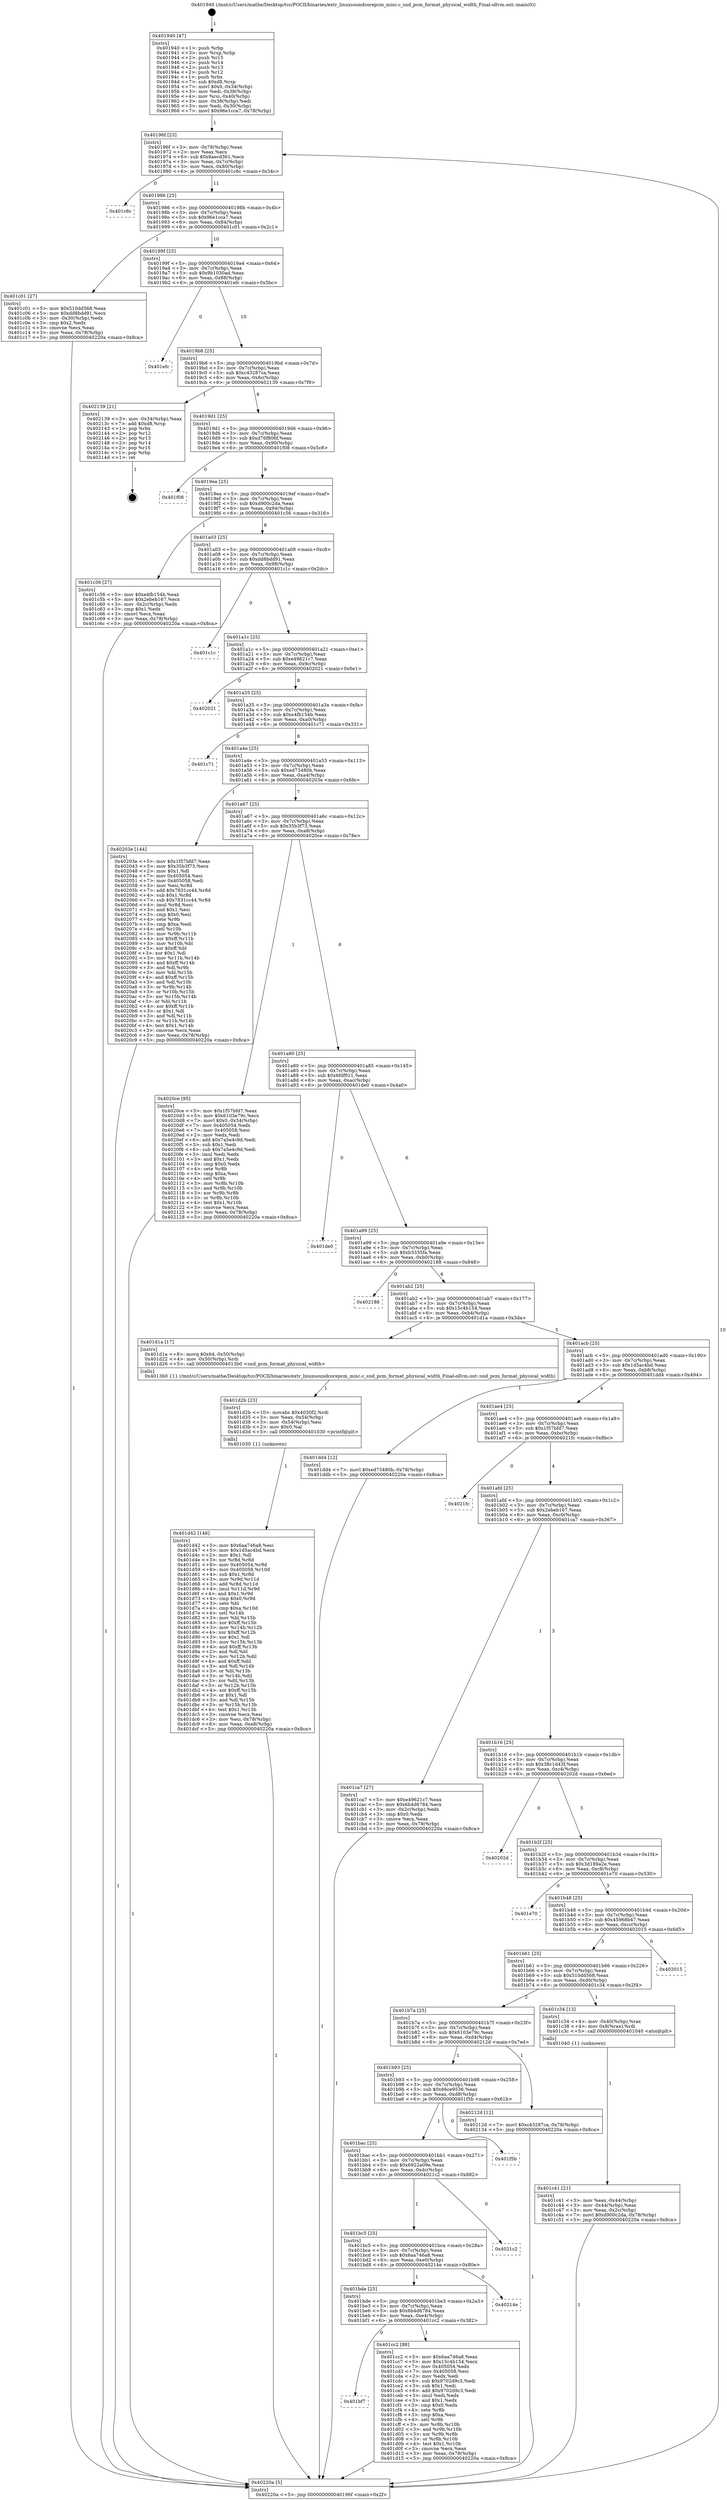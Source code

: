 digraph "0x401940" {
  label = "0x401940 (/mnt/c/Users/mathe/Desktop/tcc/POCII/binaries/extr_linuxsoundcorepcm_misc.c_snd_pcm_format_physical_width_Final-ollvm.out::main(0))"
  labelloc = "t"
  node[shape=record]

  Entry [label="",width=0.3,height=0.3,shape=circle,fillcolor=black,style=filled]
  "0x40196f" [label="{
     0x40196f [23]\l
     | [instrs]\l
     &nbsp;&nbsp;0x40196f \<+3\>: mov -0x78(%rbp),%eax\l
     &nbsp;&nbsp;0x401972 \<+2\>: mov %eax,%ecx\l
     &nbsp;&nbsp;0x401974 \<+6\>: sub $0x8aecd361,%ecx\l
     &nbsp;&nbsp;0x40197a \<+3\>: mov %eax,-0x7c(%rbp)\l
     &nbsp;&nbsp;0x40197d \<+3\>: mov %ecx,-0x80(%rbp)\l
     &nbsp;&nbsp;0x401980 \<+6\>: je 0000000000401c8c \<main+0x34c\>\l
  }"]
  "0x401c8c" [label="{
     0x401c8c\l
  }", style=dashed]
  "0x401986" [label="{
     0x401986 [25]\l
     | [instrs]\l
     &nbsp;&nbsp;0x401986 \<+5\>: jmp 000000000040198b \<main+0x4b\>\l
     &nbsp;&nbsp;0x40198b \<+3\>: mov -0x7c(%rbp),%eax\l
     &nbsp;&nbsp;0x40198e \<+5\>: sub $0x96e1cca7,%eax\l
     &nbsp;&nbsp;0x401993 \<+6\>: mov %eax,-0x84(%rbp)\l
     &nbsp;&nbsp;0x401999 \<+6\>: je 0000000000401c01 \<main+0x2c1\>\l
  }"]
  Exit [label="",width=0.3,height=0.3,shape=circle,fillcolor=black,style=filled,peripheries=2]
  "0x401c01" [label="{
     0x401c01 [27]\l
     | [instrs]\l
     &nbsp;&nbsp;0x401c01 \<+5\>: mov $0x510dd568,%eax\l
     &nbsp;&nbsp;0x401c06 \<+5\>: mov $0xdd8bdd91,%ecx\l
     &nbsp;&nbsp;0x401c0b \<+3\>: mov -0x30(%rbp),%edx\l
     &nbsp;&nbsp;0x401c0e \<+3\>: cmp $0x2,%edx\l
     &nbsp;&nbsp;0x401c11 \<+3\>: cmovne %ecx,%eax\l
     &nbsp;&nbsp;0x401c14 \<+3\>: mov %eax,-0x78(%rbp)\l
     &nbsp;&nbsp;0x401c17 \<+5\>: jmp 000000000040220a \<main+0x8ca\>\l
  }"]
  "0x40199f" [label="{
     0x40199f [25]\l
     | [instrs]\l
     &nbsp;&nbsp;0x40199f \<+5\>: jmp 00000000004019a4 \<main+0x64\>\l
     &nbsp;&nbsp;0x4019a4 \<+3\>: mov -0x7c(%rbp),%eax\l
     &nbsp;&nbsp;0x4019a7 \<+5\>: sub $0x9b1030ad,%eax\l
     &nbsp;&nbsp;0x4019ac \<+6\>: mov %eax,-0x88(%rbp)\l
     &nbsp;&nbsp;0x4019b2 \<+6\>: je 0000000000401efc \<main+0x5bc\>\l
  }"]
  "0x40220a" [label="{
     0x40220a [5]\l
     | [instrs]\l
     &nbsp;&nbsp;0x40220a \<+5\>: jmp 000000000040196f \<main+0x2f\>\l
  }"]
  "0x401940" [label="{
     0x401940 [47]\l
     | [instrs]\l
     &nbsp;&nbsp;0x401940 \<+1\>: push %rbp\l
     &nbsp;&nbsp;0x401941 \<+3\>: mov %rsp,%rbp\l
     &nbsp;&nbsp;0x401944 \<+2\>: push %r15\l
     &nbsp;&nbsp;0x401946 \<+2\>: push %r14\l
     &nbsp;&nbsp;0x401948 \<+2\>: push %r13\l
     &nbsp;&nbsp;0x40194a \<+2\>: push %r12\l
     &nbsp;&nbsp;0x40194c \<+1\>: push %rbx\l
     &nbsp;&nbsp;0x40194d \<+7\>: sub $0xd8,%rsp\l
     &nbsp;&nbsp;0x401954 \<+7\>: movl $0x0,-0x34(%rbp)\l
     &nbsp;&nbsp;0x40195b \<+3\>: mov %edi,-0x38(%rbp)\l
     &nbsp;&nbsp;0x40195e \<+4\>: mov %rsi,-0x40(%rbp)\l
     &nbsp;&nbsp;0x401962 \<+3\>: mov -0x38(%rbp),%edi\l
     &nbsp;&nbsp;0x401965 \<+3\>: mov %edi,-0x30(%rbp)\l
     &nbsp;&nbsp;0x401968 \<+7\>: movl $0x96e1cca7,-0x78(%rbp)\l
  }"]
  "0x401d42" [label="{
     0x401d42 [146]\l
     | [instrs]\l
     &nbsp;&nbsp;0x401d42 \<+5\>: mov $0x6aa746a8,%esi\l
     &nbsp;&nbsp;0x401d47 \<+5\>: mov $0x1d5ac4bd,%ecx\l
     &nbsp;&nbsp;0x401d4c \<+2\>: mov $0x1,%dl\l
     &nbsp;&nbsp;0x401d4e \<+3\>: xor %r8d,%r8d\l
     &nbsp;&nbsp;0x401d51 \<+8\>: mov 0x405054,%r9d\l
     &nbsp;&nbsp;0x401d59 \<+8\>: mov 0x405058,%r10d\l
     &nbsp;&nbsp;0x401d61 \<+4\>: sub $0x1,%r8d\l
     &nbsp;&nbsp;0x401d65 \<+3\>: mov %r9d,%r11d\l
     &nbsp;&nbsp;0x401d68 \<+3\>: add %r8d,%r11d\l
     &nbsp;&nbsp;0x401d6b \<+4\>: imul %r11d,%r9d\l
     &nbsp;&nbsp;0x401d6f \<+4\>: and $0x1,%r9d\l
     &nbsp;&nbsp;0x401d73 \<+4\>: cmp $0x0,%r9d\l
     &nbsp;&nbsp;0x401d77 \<+3\>: sete %bl\l
     &nbsp;&nbsp;0x401d7a \<+4\>: cmp $0xa,%r10d\l
     &nbsp;&nbsp;0x401d7e \<+4\>: setl %r14b\l
     &nbsp;&nbsp;0x401d82 \<+3\>: mov %bl,%r15b\l
     &nbsp;&nbsp;0x401d85 \<+4\>: xor $0xff,%r15b\l
     &nbsp;&nbsp;0x401d89 \<+3\>: mov %r14b,%r12b\l
     &nbsp;&nbsp;0x401d8c \<+4\>: xor $0xff,%r12b\l
     &nbsp;&nbsp;0x401d90 \<+3\>: xor $0x1,%dl\l
     &nbsp;&nbsp;0x401d93 \<+3\>: mov %r15b,%r13b\l
     &nbsp;&nbsp;0x401d96 \<+4\>: and $0xff,%r13b\l
     &nbsp;&nbsp;0x401d9a \<+2\>: and %dl,%bl\l
     &nbsp;&nbsp;0x401d9c \<+3\>: mov %r12b,%dil\l
     &nbsp;&nbsp;0x401d9f \<+4\>: and $0xff,%dil\l
     &nbsp;&nbsp;0x401da3 \<+3\>: and %dl,%r14b\l
     &nbsp;&nbsp;0x401da6 \<+3\>: or %bl,%r13b\l
     &nbsp;&nbsp;0x401da9 \<+3\>: or %r14b,%dil\l
     &nbsp;&nbsp;0x401dac \<+3\>: xor %dil,%r13b\l
     &nbsp;&nbsp;0x401daf \<+3\>: or %r12b,%r15b\l
     &nbsp;&nbsp;0x401db2 \<+4\>: xor $0xff,%r15b\l
     &nbsp;&nbsp;0x401db6 \<+3\>: or $0x1,%dl\l
     &nbsp;&nbsp;0x401db9 \<+3\>: and %dl,%r15b\l
     &nbsp;&nbsp;0x401dbc \<+3\>: or %r15b,%r13b\l
     &nbsp;&nbsp;0x401dbf \<+4\>: test $0x1,%r13b\l
     &nbsp;&nbsp;0x401dc3 \<+3\>: cmovne %ecx,%esi\l
     &nbsp;&nbsp;0x401dc6 \<+3\>: mov %esi,-0x78(%rbp)\l
     &nbsp;&nbsp;0x401dc9 \<+6\>: mov %eax,-0xe8(%rbp)\l
     &nbsp;&nbsp;0x401dcf \<+5\>: jmp 000000000040220a \<main+0x8ca\>\l
  }"]
  "0x401efc" [label="{
     0x401efc\l
  }", style=dashed]
  "0x4019b8" [label="{
     0x4019b8 [25]\l
     | [instrs]\l
     &nbsp;&nbsp;0x4019b8 \<+5\>: jmp 00000000004019bd \<main+0x7d\>\l
     &nbsp;&nbsp;0x4019bd \<+3\>: mov -0x7c(%rbp),%eax\l
     &nbsp;&nbsp;0x4019c0 \<+5\>: sub $0xc43287ca,%eax\l
     &nbsp;&nbsp;0x4019c5 \<+6\>: mov %eax,-0x8c(%rbp)\l
     &nbsp;&nbsp;0x4019cb \<+6\>: je 0000000000402139 \<main+0x7f9\>\l
  }"]
  "0x401d2b" [label="{
     0x401d2b [23]\l
     | [instrs]\l
     &nbsp;&nbsp;0x401d2b \<+10\>: movabs $0x4030f2,%rdi\l
     &nbsp;&nbsp;0x401d35 \<+3\>: mov %eax,-0x54(%rbp)\l
     &nbsp;&nbsp;0x401d38 \<+3\>: mov -0x54(%rbp),%esi\l
     &nbsp;&nbsp;0x401d3b \<+2\>: mov $0x0,%al\l
     &nbsp;&nbsp;0x401d3d \<+5\>: call 0000000000401030 \<printf@plt\>\l
     | [calls]\l
     &nbsp;&nbsp;0x401030 \{1\} (unknown)\l
  }"]
  "0x402139" [label="{
     0x402139 [21]\l
     | [instrs]\l
     &nbsp;&nbsp;0x402139 \<+3\>: mov -0x34(%rbp),%eax\l
     &nbsp;&nbsp;0x40213c \<+7\>: add $0xd8,%rsp\l
     &nbsp;&nbsp;0x402143 \<+1\>: pop %rbx\l
     &nbsp;&nbsp;0x402144 \<+2\>: pop %r12\l
     &nbsp;&nbsp;0x402146 \<+2\>: pop %r13\l
     &nbsp;&nbsp;0x402148 \<+2\>: pop %r14\l
     &nbsp;&nbsp;0x40214a \<+2\>: pop %r15\l
     &nbsp;&nbsp;0x40214c \<+1\>: pop %rbp\l
     &nbsp;&nbsp;0x40214d \<+1\>: ret\l
  }"]
  "0x4019d1" [label="{
     0x4019d1 [25]\l
     | [instrs]\l
     &nbsp;&nbsp;0x4019d1 \<+5\>: jmp 00000000004019d6 \<main+0x96\>\l
     &nbsp;&nbsp;0x4019d6 \<+3\>: mov -0x7c(%rbp),%eax\l
     &nbsp;&nbsp;0x4019d9 \<+5\>: sub $0xd76f806f,%eax\l
     &nbsp;&nbsp;0x4019de \<+6\>: mov %eax,-0x90(%rbp)\l
     &nbsp;&nbsp;0x4019e4 \<+6\>: je 0000000000401f08 \<main+0x5c8\>\l
  }"]
  "0x401bf7" [label="{
     0x401bf7\l
  }", style=dashed]
  "0x401f08" [label="{
     0x401f08\l
  }", style=dashed]
  "0x4019ea" [label="{
     0x4019ea [25]\l
     | [instrs]\l
     &nbsp;&nbsp;0x4019ea \<+5\>: jmp 00000000004019ef \<main+0xaf\>\l
     &nbsp;&nbsp;0x4019ef \<+3\>: mov -0x7c(%rbp),%eax\l
     &nbsp;&nbsp;0x4019f2 \<+5\>: sub $0xd900c2da,%eax\l
     &nbsp;&nbsp;0x4019f7 \<+6\>: mov %eax,-0x94(%rbp)\l
     &nbsp;&nbsp;0x4019fd \<+6\>: je 0000000000401c56 \<main+0x316\>\l
  }"]
  "0x401cc2" [label="{
     0x401cc2 [88]\l
     | [instrs]\l
     &nbsp;&nbsp;0x401cc2 \<+5\>: mov $0x6aa746a8,%eax\l
     &nbsp;&nbsp;0x401cc7 \<+5\>: mov $0x15c4b154,%ecx\l
     &nbsp;&nbsp;0x401ccc \<+7\>: mov 0x405054,%edx\l
     &nbsp;&nbsp;0x401cd3 \<+7\>: mov 0x405058,%esi\l
     &nbsp;&nbsp;0x401cda \<+2\>: mov %edx,%edi\l
     &nbsp;&nbsp;0x401cdc \<+6\>: sub $0x9702d9c3,%edi\l
     &nbsp;&nbsp;0x401ce2 \<+3\>: sub $0x1,%edi\l
     &nbsp;&nbsp;0x401ce5 \<+6\>: add $0x9702d9c3,%edi\l
     &nbsp;&nbsp;0x401ceb \<+3\>: imul %edi,%edx\l
     &nbsp;&nbsp;0x401cee \<+3\>: and $0x1,%edx\l
     &nbsp;&nbsp;0x401cf1 \<+3\>: cmp $0x0,%edx\l
     &nbsp;&nbsp;0x401cf4 \<+4\>: sete %r8b\l
     &nbsp;&nbsp;0x401cf8 \<+3\>: cmp $0xa,%esi\l
     &nbsp;&nbsp;0x401cfb \<+4\>: setl %r9b\l
     &nbsp;&nbsp;0x401cff \<+3\>: mov %r8b,%r10b\l
     &nbsp;&nbsp;0x401d02 \<+3\>: and %r9b,%r10b\l
     &nbsp;&nbsp;0x401d05 \<+3\>: xor %r9b,%r8b\l
     &nbsp;&nbsp;0x401d08 \<+3\>: or %r8b,%r10b\l
     &nbsp;&nbsp;0x401d0b \<+4\>: test $0x1,%r10b\l
     &nbsp;&nbsp;0x401d0f \<+3\>: cmovne %ecx,%eax\l
     &nbsp;&nbsp;0x401d12 \<+3\>: mov %eax,-0x78(%rbp)\l
     &nbsp;&nbsp;0x401d15 \<+5\>: jmp 000000000040220a \<main+0x8ca\>\l
  }"]
  "0x401c56" [label="{
     0x401c56 [27]\l
     | [instrs]\l
     &nbsp;&nbsp;0x401c56 \<+5\>: mov $0xe4fb154b,%eax\l
     &nbsp;&nbsp;0x401c5b \<+5\>: mov $0x2ebeb167,%ecx\l
     &nbsp;&nbsp;0x401c60 \<+3\>: mov -0x2c(%rbp),%edx\l
     &nbsp;&nbsp;0x401c63 \<+3\>: cmp $0x1,%edx\l
     &nbsp;&nbsp;0x401c66 \<+3\>: cmovl %ecx,%eax\l
     &nbsp;&nbsp;0x401c69 \<+3\>: mov %eax,-0x78(%rbp)\l
     &nbsp;&nbsp;0x401c6c \<+5\>: jmp 000000000040220a \<main+0x8ca\>\l
  }"]
  "0x401a03" [label="{
     0x401a03 [25]\l
     | [instrs]\l
     &nbsp;&nbsp;0x401a03 \<+5\>: jmp 0000000000401a08 \<main+0xc8\>\l
     &nbsp;&nbsp;0x401a08 \<+3\>: mov -0x7c(%rbp),%eax\l
     &nbsp;&nbsp;0x401a0b \<+5\>: sub $0xdd8bdd91,%eax\l
     &nbsp;&nbsp;0x401a10 \<+6\>: mov %eax,-0x98(%rbp)\l
     &nbsp;&nbsp;0x401a16 \<+6\>: je 0000000000401c1c \<main+0x2dc\>\l
  }"]
  "0x401bde" [label="{
     0x401bde [25]\l
     | [instrs]\l
     &nbsp;&nbsp;0x401bde \<+5\>: jmp 0000000000401be3 \<main+0x2a3\>\l
     &nbsp;&nbsp;0x401be3 \<+3\>: mov -0x7c(%rbp),%eax\l
     &nbsp;&nbsp;0x401be6 \<+5\>: sub $0x6b4d6784,%eax\l
     &nbsp;&nbsp;0x401beb \<+6\>: mov %eax,-0xe4(%rbp)\l
     &nbsp;&nbsp;0x401bf1 \<+6\>: je 0000000000401cc2 \<main+0x382\>\l
  }"]
  "0x401c1c" [label="{
     0x401c1c\l
  }", style=dashed]
  "0x401a1c" [label="{
     0x401a1c [25]\l
     | [instrs]\l
     &nbsp;&nbsp;0x401a1c \<+5\>: jmp 0000000000401a21 \<main+0xe1\>\l
     &nbsp;&nbsp;0x401a21 \<+3\>: mov -0x7c(%rbp),%eax\l
     &nbsp;&nbsp;0x401a24 \<+5\>: sub $0xe49621c7,%eax\l
     &nbsp;&nbsp;0x401a29 \<+6\>: mov %eax,-0x9c(%rbp)\l
     &nbsp;&nbsp;0x401a2f \<+6\>: je 0000000000402021 \<main+0x6e1\>\l
  }"]
  "0x40214e" [label="{
     0x40214e\l
  }", style=dashed]
  "0x402021" [label="{
     0x402021\l
  }", style=dashed]
  "0x401a35" [label="{
     0x401a35 [25]\l
     | [instrs]\l
     &nbsp;&nbsp;0x401a35 \<+5\>: jmp 0000000000401a3a \<main+0xfa\>\l
     &nbsp;&nbsp;0x401a3a \<+3\>: mov -0x7c(%rbp),%eax\l
     &nbsp;&nbsp;0x401a3d \<+5\>: sub $0xe4fb154b,%eax\l
     &nbsp;&nbsp;0x401a42 \<+6\>: mov %eax,-0xa0(%rbp)\l
     &nbsp;&nbsp;0x401a48 \<+6\>: je 0000000000401c71 \<main+0x331\>\l
  }"]
  "0x401bc5" [label="{
     0x401bc5 [25]\l
     | [instrs]\l
     &nbsp;&nbsp;0x401bc5 \<+5\>: jmp 0000000000401bca \<main+0x28a\>\l
     &nbsp;&nbsp;0x401bca \<+3\>: mov -0x7c(%rbp),%eax\l
     &nbsp;&nbsp;0x401bcd \<+5\>: sub $0x6aa746a8,%eax\l
     &nbsp;&nbsp;0x401bd2 \<+6\>: mov %eax,-0xe0(%rbp)\l
     &nbsp;&nbsp;0x401bd8 \<+6\>: je 000000000040214e \<main+0x80e\>\l
  }"]
  "0x401c71" [label="{
     0x401c71\l
  }", style=dashed]
  "0x401a4e" [label="{
     0x401a4e [25]\l
     | [instrs]\l
     &nbsp;&nbsp;0x401a4e \<+5\>: jmp 0000000000401a53 \<main+0x113\>\l
     &nbsp;&nbsp;0x401a53 \<+3\>: mov -0x7c(%rbp),%eax\l
     &nbsp;&nbsp;0x401a56 \<+5\>: sub $0xed73480b,%eax\l
     &nbsp;&nbsp;0x401a5b \<+6\>: mov %eax,-0xa4(%rbp)\l
     &nbsp;&nbsp;0x401a61 \<+6\>: je 000000000040203e \<main+0x6fe\>\l
  }"]
  "0x4021c2" [label="{
     0x4021c2\l
  }", style=dashed]
  "0x40203e" [label="{
     0x40203e [144]\l
     | [instrs]\l
     &nbsp;&nbsp;0x40203e \<+5\>: mov $0x1f57bfd7,%eax\l
     &nbsp;&nbsp;0x402043 \<+5\>: mov $0x35b3f73,%ecx\l
     &nbsp;&nbsp;0x402048 \<+2\>: mov $0x1,%dl\l
     &nbsp;&nbsp;0x40204a \<+7\>: mov 0x405054,%esi\l
     &nbsp;&nbsp;0x402051 \<+7\>: mov 0x405058,%edi\l
     &nbsp;&nbsp;0x402058 \<+3\>: mov %esi,%r8d\l
     &nbsp;&nbsp;0x40205b \<+7\>: add $0x7831cc44,%r8d\l
     &nbsp;&nbsp;0x402062 \<+4\>: sub $0x1,%r8d\l
     &nbsp;&nbsp;0x402066 \<+7\>: sub $0x7831cc44,%r8d\l
     &nbsp;&nbsp;0x40206d \<+4\>: imul %r8d,%esi\l
     &nbsp;&nbsp;0x402071 \<+3\>: and $0x1,%esi\l
     &nbsp;&nbsp;0x402074 \<+3\>: cmp $0x0,%esi\l
     &nbsp;&nbsp;0x402077 \<+4\>: sete %r9b\l
     &nbsp;&nbsp;0x40207b \<+3\>: cmp $0xa,%edi\l
     &nbsp;&nbsp;0x40207e \<+4\>: setl %r10b\l
     &nbsp;&nbsp;0x402082 \<+3\>: mov %r9b,%r11b\l
     &nbsp;&nbsp;0x402085 \<+4\>: xor $0xff,%r11b\l
     &nbsp;&nbsp;0x402089 \<+3\>: mov %r10b,%bl\l
     &nbsp;&nbsp;0x40208c \<+3\>: xor $0xff,%bl\l
     &nbsp;&nbsp;0x40208f \<+3\>: xor $0x1,%dl\l
     &nbsp;&nbsp;0x402092 \<+3\>: mov %r11b,%r14b\l
     &nbsp;&nbsp;0x402095 \<+4\>: and $0xff,%r14b\l
     &nbsp;&nbsp;0x402099 \<+3\>: and %dl,%r9b\l
     &nbsp;&nbsp;0x40209c \<+3\>: mov %bl,%r15b\l
     &nbsp;&nbsp;0x40209f \<+4\>: and $0xff,%r15b\l
     &nbsp;&nbsp;0x4020a3 \<+3\>: and %dl,%r10b\l
     &nbsp;&nbsp;0x4020a6 \<+3\>: or %r9b,%r14b\l
     &nbsp;&nbsp;0x4020a9 \<+3\>: or %r10b,%r15b\l
     &nbsp;&nbsp;0x4020ac \<+3\>: xor %r15b,%r14b\l
     &nbsp;&nbsp;0x4020af \<+3\>: or %bl,%r11b\l
     &nbsp;&nbsp;0x4020b2 \<+4\>: xor $0xff,%r11b\l
     &nbsp;&nbsp;0x4020b6 \<+3\>: or $0x1,%dl\l
     &nbsp;&nbsp;0x4020b9 \<+3\>: and %dl,%r11b\l
     &nbsp;&nbsp;0x4020bc \<+3\>: or %r11b,%r14b\l
     &nbsp;&nbsp;0x4020bf \<+4\>: test $0x1,%r14b\l
     &nbsp;&nbsp;0x4020c3 \<+3\>: cmovne %ecx,%eax\l
     &nbsp;&nbsp;0x4020c6 \<+3\>: mov %eax,-0x78(%rbp)\l
     &nbsp;&nbsp;0x4020c9 \<+5\>: jmp 000000000040220a \<main+0x8ca\>\l
  }"]
  "0x401a67" [label="{
     0x401a67 [25]\l
     | [instrs]\l
     &nbsp;&nbsp;0x401a67 \<+5\>: jmp 0000000000401a6c \<main+0x12c\>\l
     &nbsp;&nbsp;0x401a6c \<+3\>: mov -0x7c(%rbp),%eax\l
     &nbsp;&nbsp;0x401a6f \<+5\>: sub $0x35b3f73,%eax\l
     &nbsp;&nbsp;0x401a74 \<+6\>: mov %eax,-0xa8(%rbp)\l
     &nbsp;&nbsp;0x401a7a \<+6\>: je 00000000004020ce \<main+0x78e\>\l
  }"]
  "0x401bac" [label="{
     0x401bac [25]\l
     | [instrs]\l
     &nbsp;&nbsp;0x401bac \<+5\>: jmp 0000000000401bb1 \<main+0x271\>\l
     &nbsp;&nbsp;0x401bb1 \<+3\>: mov -0x7c(%rbp),%eax\l
     &nbsp;&nbsp;0x401bb4 \<+5\>: sub $0x6922a09e,%eax\l
     &nbsp;&nbsp;0x401bb9 \<+6\>: mov %eax,-0xdc(%rbp)\l
     &nbsp;&nbsp;0x401bbf \<+6\>: je 00000000004021c2 \<main+0x882\>\l
  }"]
  "0x4020ce" [label="{
     0x4020ce [95]\l
     | [instrs]\l
     &nbsp;&nbsp;0x4020ce \<+5\>: mov $0x1f57bfd7,%eax\l
     &nbsp;&nbsp;0x4020d3 \<+5\>: mov $0x6103e79c,%ecx\l
     &nbsp;&nbsp;0x4020d8 \<+7\>: movl $0x0,-0x34(%rbp)\l
     &nbsp;&nbsp;0x4020df \<+7\>: mov 0x405054,%edx\l
     &nbsp;&nbsp;0x4020e6 \<+7\>: mov 0x405058,%esi\l
     &nbsp;&nbsp;0x4020ed \<+2\>: mov %edx,%edi\l
     &nbsp;&nbsp;0x4020ef \<+6\>: add $0x7a5e4c9d,%edi\l
     &nbsp;&nbsp;0x4020f5 \<+3\>: sub $0x1,%edi\l
     &nbsp;&nbsp;0x4020f8 \<+6\>: sub $0x7a5e4c9d,%edi\l
     &nbsp;&nbsp;0x4020fe \<+3\>: imul %edi,%edx\l
     &nbsp;&nbsp;0x402101 \<+3\>: and $0x1,%edx\l
     &nbsp;&nbsp;0x402104 \<+3\>: cmp $0x0,%edx\l
     &nbsp;&nbsp;0x402107 \<+4\>: sete %r8b\l
     &nbsp;&nbsp;0x40210b \<+3\>: cmp $0xa,%esi\l
     &nbsp;&nbsp;0x40210e \<+4\>: setl %r9b\l
     &nbsp;&nbsp;0x402112 \<+3\>: mov %r8b,%r10b\l
     &nbsp;&nbsp;0x402115 \<+3\>: and %r9b,%r10b\l
     &nbsp;&nbsp;0x402118 \<+3\>: xor %r9b,%r8b\l
     &nbsp;&nbsp;0x40211b \<+3\>: or %r8b,%r10b\l
     &nbsp;&nbsp;0x40211e \<+4\>: test $0x1,%r10b\l
     &nbsp;&nbsp;0x402122 \<+3\>: cmovne %ecx,%eax\l
     &nbsp;&nbsp;0x402125 \<+3\>: mov %eax,-0x78(%rbp)\l
     &nbsp;&nbsp;0x402128 \<+5\>: jmp 000000000040220a \<main+0x8ca\>\l
  }"]
  "0x401a80" [label="{
     0x401a80 [25]\l
     | [instrs]\l
     &nbsp;&nbsp;0x401a80 \<+5\>: jmp 0000000000401a85 \<main+0x145\>\l
     &nbsp;&nbsp;0x401a85 \<+3\>: mov -0x7c(%rbp),%eax\l
     &nbsp;&nbsp;0x401a88 \<+5\>: sub $0x6fdf911,%eax\l
     &nbsp;&nbsp;0x401a8d \<+6\>: mov %eax,-0xac(%rbp)\l
     &nbsp;&nbsp;0x401a93 \<+6\>: je 0000000000401de0 \<main+0x4a0\>\l
  }"]
  "0x401f5b" [label="{
     0x401f5b\l
  }", style=dashed]
  "0x401de0" [label="{
     0x401de0\l
  }", style=dashed]
  "0x401a99" [label="{
     0x401a99 [25]\l
     | [instrs]\l
     &nbsp;&nbsp;0x401a99 \<+5\>: jmp 0000000000401a9e \<main+0x15e\>\l
     &nbsp;&nbsp;0x401a9e \<+3\>: mov -0x7c(%rbp),%eax\l
     &nbsp;&nbsp;0x401aa1 \<+5\>: sub $0xb3335fa,%eax\l
     &nbsp;&nbsp;0x401aa6 \<+6\>: mov %eax,-0xb0(%rbp)\l
     &nbsp;&nbsp;0x401aac \<+6\>: je 0000000000402188 \<main+0x848\>\l
  }"]
  "0x401b93" [label="{
     0x401b93 [25]\l
     | [instrs]\l
     &nbsp;&nbsp;0x401b93 \<+5\>: jmp 0000000000401b98 \<main+0x258\>\l
     &nbsp;&nbsp;0x401b98 \<+3\>: mov -0x7c(%rbp),%eax\l
     &nbsp;&nbsp;0x401b9b \<+5\>: sub $0x66ce9536,%eax\l
     &nbsp;&nbsp;0x401ba0 \<+6\>: mov %eax,-0xd8(%rbp)\l
     &nbsp;&nbsp;0x401ba6 \<+6\>: je 0000000000401f5b \<main+0x61b\>\l
  }"]
  "0x402188" [label="{
     0x402188\l
  }", style=dashed]
  "0x401ab2" [label="{
     0x401ab2 [25]\l
     | [instrs]\l
     &nbsp;&nbsp;0x401ab2 \<+5\>: jmp 0000000000401ab7 \<main+0x177\>\l
     &nbsp;&nbsp;0x401ab7 \<+3\>: mov -0x7c(%rbp),%eax\l
     &nbsp;&nbsp;0x401aba \<+5\>: sub $0x15c4b154,%eax\l
     &nbsp;&nbsp;0x401abf \<+6\>: mov %eax,-0xb4(%rbp)\l
     &nbsp;&nbsp;0x401ac5 \<+6\>: je 0000000000401d1a \<main+0x3da\>\l
  }"]
  "0x40212d" [label="{
     0x40212d [12]\l
     | [instrs]\l
     &nbsp;&nbsp;0x40212d \<+7\>: movl $0xc43287ca,-0x78(%rbp)\l
     &nbsp;&nbsp;0x402134 \<+5\>: jmp 000000000040220a \<main+0x8ca\>\l
  }"]
  "0x401d1a" [label="{
     0x401d1a [17]\l
     | [instrs]\l
     &nbsp;&nbsp;0x401d1a \<+8\>: movq $0x64,-0x50(%rbp)\l
     &nbsp;&nbsp;0x401d22 \<+4\>: mov -0x50(%rbp),%rdi\l
     &nbsp;&nbsp;0x401d26 \<+5\>: call 00000000004013b0 \<snd_pcm_format_physical_width\>\l
     | [calls]\l
     &nbsp;&nbsp;0x4013b0 \{1\} (/mnt/c/Users/mathe/Desktop/tcc/POCII/binaries/extr_linuxsoundcorepcm_misc.c_snd_pcm_format_physical_width_Final-ollvm.out::snd_pcm_format_physical_width)\l
  }"]
  "0x401acb" [label="{
     0x401acb [25]\l
     | [instrs]\l
     &nbsp;&nbsp;0x401acb \<+5\>: jmp 0000000000401ad0 \<main+0x190\>\l
     &nbsp;&nbsp;0x401ad0 \<+3\>: mov -0x7c(%rbp),%eax\l
     &nbsp;&nbsp;0x401ad3 \<+5\>: sub $0x1d5ac4bd,%eax\l
     &nbsp;&nbsp;0x401ad8 \<+6\>: mov %eax,-0xb8(%rbp)\l
     &nbsp;&nbsp;0x401ade \<+6\>: je 0000000000401dd4 \<main+0x494\>\l
  }"]
  "0x401c41" [label="{
     0x401c41 [21]\l
     | [instrs]\l
     &nbsp;&nbsp;0x401c41 \<+3\>: mov %eax,-0x44(%rbp)\l
     &nbsp;&nbsp;0x401c44 \<+3\>: mov -0x44(%rbp),%eax\l
     &nbsp;&nbsp;0x401c47 \<+3\>: mov %eax,-0x2c(%rbp)\l
     &nbsp;&nbsp;0x401c4a \<+7\>: movl $0xd900c2da,-0x78(%rbp)\l
     &nbsp;&nbsp;0x401c51 \<+5\>: jmp 000000000040220a \<main+0x8ca\>\l
  }"]
  "0x401dd4" [label="{
     0x401dd4 [12]\l
     | [instrs]\l
     &nbsp;&nbsp;0x401dd4 \<+7\>: movl $0xed73480b,-0x78(%rbp)\l
     &nbsp;&nbsp;0x401ddb \<+5\>: jmp 000000000040220a \<main+0x8ca\>\l
  }"]
  "0x401ae4" [label="{
     0x401ae4 [25]\l
     | [instrs]\l
     &nbsp;&nbsp;0x401ae4 \<+5\>: jmp 0000000000401ae9 \<main+0x1a9\>\l
     &nbsp;&nbsp;0x401ae9 \<+3\>: mov -0x7c(%rbp),%eax\l
     &nbsp;&nbsp;0x401aec \<+5\>: sub $0x1f57bfd7,%eax\l
     &nbsp;&nbsp;0x401af1 \<+6\>: mov %eax,-0xbc(%rbp)\l
     &nbsp;&nbsp;0x401af7 \<+6\>: je 00000000004021fc \<main+0x8bc\>\l
  }"]
  "0x401b7a" [label="{
     0x401b7a [25]\l
     | [instrs]\l
     &nbsp;&nbsp;0x401b7a \<+5\>: jmp 0000000000401b7f \<main+0x23f\>\l
     &nbsp;&nbsp;0x401b7f \<+3\>: mov -0x7c(%rbp),%eax\l
     &nbsp;&nbsp;0x401b82 \<+5\>: sub $0x6103e79c,%eax\l
     &nbsp;&nbsp;0x401b87 \<+6\>: mov %eax,-0xd4(%rbp)\l
     &nbsp;&nbsp;0x401b8d \<+6\>: je 000000000040212d \<main+0x7ed\>\l
  }"]
  "0x4021fc" [label="{
     0x4021fc\l
  }", style=dashed]
  "0x401afd" [label="{
     0x401afd [25]\l
     | [instrs]\l
     &nbsp;&nbsp;0x401afd \<+5\>: jmp 0000000000401b02 \<main+0x1c2\>\l
     &nbsp;&nbsp;0x401b02 \<+3\>: mov -0x7c(%rbp),%eax\l
     &nbsp;&nbsp;0x401b05 \<+5\>: sub $0x2ebeb167,%eax\l
     &nbsp;&nbsp;0x401b0a \<+6\>: mov %eax,-0xc0(%rbp)\l
     &nbsp;&nbsp;0x401b10 \<+6\>: je 0000000000401ca7 \<main+0x367\>\l
  }"]
  "0x401c34" [label="{
     0x401c34 [13]\l
     | [instrs]\l
     &nbsp;&nbsp;0x401c34 \<+4\>: mov -0x40(%rbp),%rax\l
     &nbsp;&nbsp;0x401c38 \<+4\>: mov 0x8(%rax),%rdi\l
     &nbsp;&nbsp;0x401c3c \<+5\>: call 0000000000401040 \<atoi@plt\>\l
     | [calls]\l
     &nbsp;&nbsp;0x401040 \{1\} (unknown)\l
  }"]
  "0x401ca7" [label="{
     0x401ca7 [27]\l
     | [instrs]\l
     &nbsp;&nbsp;0x401ca7 \<+5\>: mov $0xe49621c7,%eax\l
     &nbsp;&nbsp;0x401cac \<+5\>: mov $0x6b4d6784,%ecx\l
     &nbsp;&nbsp;0x401cb1 \<+3\>: mov -0x2c(%rbp),%edx\l
     &nbsp;&nbsp;0x401cb4 \<+3\>: cmp $0x0,%edx\l
     &nbsp;&nbsp;0x401cb7 \<+3\>: cmove %ecx,%eax\l
     &nbsp;&nbsp;0x401cba \<+3\>: mov %eax,-0x78(%rbp)\l
     &nbsp;&nbsp;0x401cbd \<+5\>: jmp 000000000040220a \<main+0x8ca\>\l
  }"]
  "0x401b16" [label="{
     0x401b16 [25]\l
     | [instrs]\l
     &nbsp;&nbsp;0x401b16 \<+5\>: jmp 0000000000401b1b \<main+0x1db\>\l
     &nbsp;&nbsp;0x401b1b \<+3\>: mov -0x7c(%rbp),%eax\l
     &nbsp;&nbsp;0x401b1e \<+5\>: sub $0x38c1d43f,%eax\l
     &nbsp;&nbsp;0x401b23 \<+6\>: mov %eax,-0xc4(%rbp)\l
     &nbsp;&nbsp;0x401b29 \<+6\>: je 000000000040202d \<main+0x6ed\>\l
  }"]
  "0x401b61" [label="{
     0x401b61 [25]\l
     | [instrs]\l
     &nbsp;&nbsp;0x401b61 \<+5\>: jmp 0000000000401b66 \<main+0x226\>\l
     &nbsp;&nbsp;0x401b66 \<+3\>: mov -0x7c(%rbp),%eax\l
     &nbsp;&nbsp;0x401b69 \<+5\>: sub $0x510dd568,%eax\l
     &nbsp;&nbsp;0x401b6e \<+6\>: mov %eax,-0xd0(%rbp)\l
     &nbsp;&nbsp;0x401b74 \<+6\>: je 0000000000401c34 \<main+0x2f4\>\l
  }"]
  "0x40202d" [label="{
     0x40202d\l
  }", style=dashed]
  "0x401b2f" [label="{
     0x401b2f [25]\l
     | [instrs]\l
     &nbsp;&nbsp;0x401b2f \<+5\>: jmp 0000000000401b34 \<main+0x1f4\>\l
     &nbsp;&nbsp;0x401b34 \<+3\>: mov -0x7c(%rbp),%eax\l
     &nbsp;&nbsp;0x401b37 \<+5\>: sub $0x3d189a2e,%eax\l
     &nbsp;&nbsp;0x401b3c \<+6\>: mov %eax,-0xc8(%rbp)\l
     &nbsp;&nbsp;0x401b42 \<+6\>: je 0000000000401e70 \<main+0x530\>\l
  }"]
  "0x402015" [label="{
     0x402015\l
  }", style=dashed]
  "0x401e70" [label="{
     0x401e70\l
  }", style=dashed]
  "0x401b48" [label="{
     0x401b48 [25]\l
     | [instrs]\l
     &nbsp;&nbsp;0x401b48 \<+5\>: jmp 0000000000401b4d \<main+0x20d\>\l
     &nbsp;&nbsp;0x401b4d \<+3\>: mov -0x7c(%rbp),%eax\l
     &nbsp;&nbsp;0x401b50 \<+5\>: sub $0x45968b47,%eax\l
     &nbsp;&nbsp;0x401b55 \<+6\>: mov %eax,-0xcc(%rbp)\l
     &nbsp;&nbsp;0x401b5b \<+6\>: je 0000000000402015 \<main+0x6d5\>\l
  }"]
  Entry -> "0x401940" [label=" 1"]
  "0x40196f" -> "0x401c8c" [label=" 0"]
  "0x40196f" -> "0x401986" [label=" 11"]
  "0x402139" -> Exit [label=" 1"]
  "0x401986" -> "0x401c01" [label=" 1"]
  "0x401986" -> "0x40199f" [label=" 10"]
  "0x401c01" -> "0x40220a" [label=" 1"]
  "0x401940" -> "0x40196f" [label=" 1"]
  "0x40220a" -> "0x40196f" [label=" 10"]
  "0x40212d" -> "0x40220a" [label=" 1"]
  "0x40199f" -> "0x401efc" [label=" 0"]
  "0x40199f" -> "0x4019b8" [label=" 10"]
  "0x4020ce" -> "0x40220a" [label=" 1"]
  "0x4019b8" -> "0x402139" [label=" 1"]
  "0x4019b8" -> "0x4019d1" [label=" 9"]
  "0x40203e" -> "0x40220a" [label=" 1"]
  "0x4019d1" -> "0x401f08" [label=" 0"]
  "0x4019d1" -> "0x4019ea" [label=" 9"]
  "0x401dd4" -> "0x40220a" [label=" 1"]
  "0x4019ea" -> "0x401c56" [label=" 1"]
  "0x4019ea" -> "0x401a03" [label=" 8"]
  "0x401d42" -> "0x40220a" [label=" 1"]
  "0x401a03" -> "0x401c1c" [label=" 0"]
  "0x401a03" -> "0x401a1c" [label=" 8"]
  "0x401d1a" -> "0x401d2b" [label=" 1"]
  "0x401a1c" -> "0x402021" [label=" 0"]
  "0x401a1c" -> "0x401a35" [label=" 8"]
  "0x401cc2" -> "0x40220a" [label=" 1"]
  "0x401a35" -> "0x401c71" [label=" 0"]
  "0x401a35" -> "0x401a4e" [label=" 8"]
  "0x401bde" -> "0x401cc2" [label=" 1"]
  "0x401a4e" -> "0x40203e" [label=" 1"]
  "0x401a4e" -> "0x401a67" [label=" 7"]
  "0x401d2b" -> "0x401d42" [label=" 1"]
  "0x401a67" -> "0x4020ce" [label=" 1"]
  "0x401a67" -> "0x401a80" [label=" 6"]
  "0x401bc5" -> "0x40214e" [label=" 0"]
  "0x401a80" -> "0x401de0" [label=" 0"]
  "0x401a80" -> "0x401a99" [label=" 6"]
  "0x401bde" -> "0x401bf7" [label=" 0"]
  "0x401a99" -> "0x402188" [label=" 0"]
  "0x401a99" -> "0x401ab2" [label=" 6"]
  "0x401bac" -> "0x4021c2" [label=" 0"]
  "0x401ab2" -> "0x401d1a" [label=" 1"]
  "0x401ab2" -> "0x401acb" [label=" 5"]
  "0x401bc5" -> "0x401bde" [label=" 1"]
  "0x401acb" -> "0x401dd4" [label=" 1"]
  "0x401acb" -> "0x401ae4" [label=" 4"]
  "0x401b93" -> "0x401f5b" [label=" 0"]
  "0x401ae4" -> "0x4021fc" [label=" 0"]
  "0x401ae4" -> "0x401afd" [label=" 4"]
  "0x401bac" -> "0x401bc5" [label=" 1"]
  "0x401afd" -> "0x401ca7" [label=" 1"]
  "0x401afd" -> "0x401b16" [label=" 3"]
  "0x401b7a" -> "0x401b93" [label=" 1"]
  "0x401b16" -> "0x40202d" [label=" 0"]
  "0x401b16" -> "0x401b2f" [label=" 3"]
  "0x401b93" -> "0x401bac" [label=" 1"]
  "0x401b2f" -> "0x401e70" [label=" 0"]
  "0x401b2f" -> "0x401b48" [label=" 3"]
  "0x401ca7" -> "0x40220a" [label=" 1"]
  "0x401b48" -> "0x402015" [label=" 0"]
  "0x401b48" -> "0x401b61" [label=" 3"]
  "0x401b7a" -> "0x40212d" [label=" 1"]
  "0x401b61" -> "0x401c34" [label=" 1"]
  "0x401b61" -> "0x401b7a" [label=" 2"]
  "0x401c34" -> "0x401c41" [label=" 1"]
  "0x401c41" -> "0x40220a" [label=" 1"]
  "0x401c56" -> "0x40220a" [label=" 1"]
}
